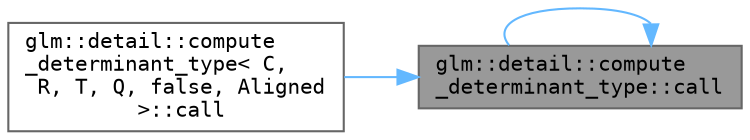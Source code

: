 digraph "glm::detail::compute_determinant_type::call"
{
 // LATEX_PDF_SIZE
  bgcolor="transparent";
  edge [fontname=Terminal,fontsize=10,labelfontname=Helvetica,labelfontsize=10];
  node [fontname=Terminal,fontsize=10,shape=box,height=0.2,width=0.4];
  rankdir="RL";
  Node1 [label="glm::detail::compute\l_determinant_type::call",height=0.2,width=0.4,color="gray40", fillcolor="grey60", style="filled", fontcolor="black",tooltip=" "];
  Node1 -> Node1 [dir="back",color="steelblue1",style="solid"];
  Node1 -> Node2 [dir="back",color="steelblue1",style="solid"];
  Node2 [label="glm::detail::compute\l_determinant_type\< C,\l R, T, Q, false, Aligned\l \>::call",height=0.2,width=0.4,color="grey40", fillcolor="white", style="filled",URL="$structglm_1_1detail_1_1compute__determinant__type_3_01_c_00_01_r_00_01_t_00_01_q_00_01false_00_01_aligned_01_4.html#a2526495d09fd1211ac5a9b82346267ed",tooltip=" "];
}

